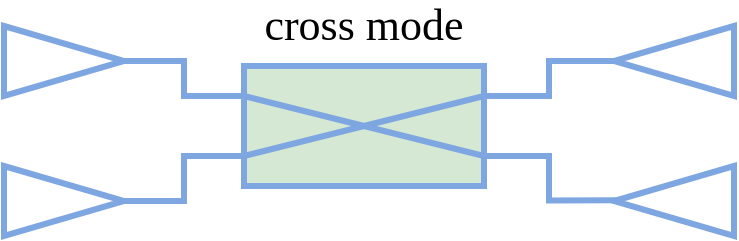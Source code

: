 <mxfile version="21.4.0" type="device">
  <diagram name="Page-1" id="oL0eZGH5eensEGQ6-rVe">
    <mxGraphModel dx="576" dy="334" grid="1" gridSize="10" guides="1" tooltips="1" connect="1" arrows="1" fold="1" page="1" pageScale="1" pageWidth="827" pageHeight="1169" math="0" shadow="0">
      <root>
        <mxCell id="0" />
        <mxCell id="1" parent="0" />
        <mxCell id="2Ku3Bo0jKzFeyuAQp70S-15" value="" style="triangle;whiteSpace=wrap;html=1;strokeColor=#7EA6E0;strokeWidth=3;" parent="1" vertex="1">
          <mxGeometry x="40" y="130" width="60" height="35" as="geometry" />
        </mxCell>
        <mxCell id="2Ku3Bo0jKzFeyuAQp70S-16" style="edgeStyle=orthogonalEdgeStyle;rounded=0;orthogonalLoop=1;jettySize=auto;html=1;exitX=0;exitY=0.25;exitDx=0;exitDy=0;entryX=1;entryY=0.5;entryDx=0;entryDy=0;strokeColor=#7EA6E0;strokeWidth=3;endArrow=none;endFill=0;" parent="1" source="2Ku3Bo0jKzFeyuAQp70S-2" target="2Ku3Bo0jKzFeyuAQp70S-15" edge="1">
          <mxGeometry relative="1" as="geometry" />
        </mxCell>
        <mxCell id="2Ku3Bo0jKzFeyuAQp70S-17" value="" style="triangle;whiteSpace=wrap;html=1;strokeColor=#7EA6E0;strokeWidth=3;" parent="1" vertex="1">
          <mxGeometry x="40" y="200" width="60" height="35" as="geometry" />
        </mxCell>
        <mxCell id="2Ku3Bo0jKzFeyuAQp70S-18" style="edgeStyle=orthogonalEdgeStyle;shape=connector;rounded=0;orthogonalLoop=1;jettySize=auto;html=1;exitX=0;exitY=0.75;exitDx=0;exitDy=0;entryX=1;entryY=0.5;entryDx=0;entryDy=0;labelBackgroundColor=default;strokeColor=#7EA6E0;strokeWidth=3;fontFamily=Helvetica;fontSize=11;fontColor=default;endArrow=none;endFill=0;" parent="1" source="2Ku3Bo0jKzFeyuAQp70S-2" target="2Ku3Bo0jKzFeyuAQp70S-17" edge="1">
          <mxGeometry relative="1" as="geometry" />
        </mxCell>
        <mxCell id="2Ku3Bo0jKzFeyuAQp70S-45" value="" style="triangle;whiteSpace=wrap;html=1;strokeColor=#7EA6E0;strokeWidth=3;flipH=1;" parent="1" vertex="1">
          <mxGeometry x="345" y="130" width="60" height="35" as="geometry" />
        </mxCell>
        <mxCell id="2Ku3Bo0jKzFeyuAQp70S-46" value="" style="triangle;whiteSpace=wrap;html=1;strokeColor=#7EA6E0;strokeWidth=3;flipH=1;" parent="1" vertex="1">
          <mxGeometry x="345" y="200" width="60" height="35" as="geometry" />
        </mxCell>
        <mxCell id="2Ku3Bo0jKzFeyuAQp70S-49" style="edgeStyle=orthogonalEdgeStyle;shape=connector;rounded=0;orthogonalLoop=1;jettySize=auto;html=1;exitX=1;exitY=0.25;exitDx=0;exitDy=0;entryX=0;entryY=0.5;entryDx=0;entryDy=0;labelBackgroundColor=default;strokeColor=#7EA6E0;strokeWidth=3;fontFamily=Helvetica;fontSize=12;fontColor=default;endArrow=none;endFill=0;" parent="1" source="2Ku3Bo0jKzFeyuAQp70S-2" target="2Ku3Bo0jKzFeyuAQp70S-45" edge="1">
          <mxGeometry relative="1" as="geometry" />
        </mxCell>
        <mxCell id="2Ku3Bo0jKzFeyuAQp70S-50" style="edgeStyle=orthogonalEdgeStyle;shape=connector;rounded=0;orthogonalLoop=1;jettySize=auto;html=1;exitX=1;exitY=0.75;exitDx=0;exitDy=0;entryX=0.977;entryY=0.491;entryDx=0;entryDy=0;entryPerimeter=0;labelBackgroundColor=default;strokeColor=#7EA6E0;strokeWidth=3;fontFamily=Helvetica;fontSize=12;fontColor=default;endArrow=none;endFill=0;" parent="1" source="2Ku3Bo0jKzFeyuAQp70S-2" target="2Ku3Bo0jKzFeyuAQp70S-46" edge="1">
          <mxGeometry relative="1" as="geometry" />
        </mxCell>
        <mxCell id="2Ku3Bo0jKzFeyuAQp70S-8" value="cross mode" style="text;html=1;strokeColor=none;fillColor=none;align=center;verticalAlign=middle;whiteSpace=wrap;rounded=0;fontFamily=UGent Panno Text;fontSize=22;" parent="1" vertex="1">
          <mxGeometry x="140" y="120" width="160" height="20" as="geometry" />
        </mxCell>
        <mxCell id="2Ku3Bo0jKzFeyuAQp70S-2" value="" style="rounded=0;whiteSpace=wrap;html=1;fillColor=#d5e8d4;strokeColor=#7EA6E0;strokeWidth=3;" parent="1" vertex="1">
          <mxGeometry x="160" y="150" width="120" height="60" as="geometry" />
        </mxCell>
        <mxCell id="2Ku3Bo0jKzFeyuAQp70S-51" value="" style="endArrow=none;html=1;rounded=0;labelBackgroundColor=default;strokeColor=#7EA6E0;strokeWidth=3;fontFamily=Helvetica;fontSize=12;fontColor=default;shape=connector;exitX=0;exitY=0.25;exitDx=0;exitDy=0;entryX=1;entryY=0.75;entryDx=0;entryDy=0;endFill=0;" parent="1" source="2Ku3Bo0jKzFeyuAQp70S-2" target="2Ku3Bo0jKzFeyuAQp70S-2" edge="1">
          <mxGeometry width="50" height="50" relative="1" as="geometry">
            <mxPoint x="240" y="270" as="sourcePoint" />
            <mxPoint x="290" y="220" as="targetPoint" />
          </mxGeometry>
        </mxCell>
        <mxCell id="2Ku3Bo0jKzFeyuAQp70S-56" value="" style="endArrow=none;html=1;rounded=0;labelBackgroundColor=default;strokeColor=#7EA6E0;strokeWidth=3;fontFamily=Helvetica;fontSize=12;fontColor=default;shape=connector;exitX=0;exitY=0.75;exitDx=0;exitDy=0;entryX=1;entryY=0.25;entryDx=0;entryDy=0;endFill=0;" parent="1" source="2Ku3Bo0jKzFeyuAQp70S-2" target="2Ku3Bo0jKzFeyuAQp70S-2" edge="1">
          <mxGeometry width="50" height="50" relative="1" as="geometry">
            <mxPoint x="170" y="175" as="sourcePoint" />
            <mxPoint x="290" y="175" as="targetPoint" />
          </mxGeometry>
        </mxCell>
      </root>
    </mxGraphModel>
  </diagram>
</mxfile>
